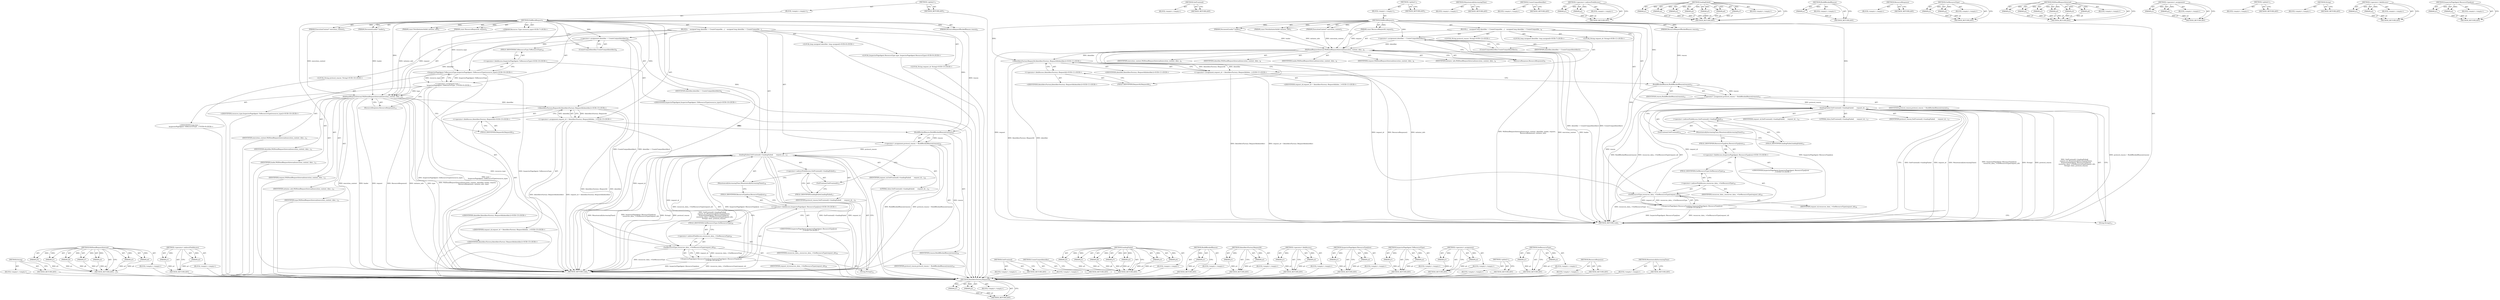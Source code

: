 digraph "MonotonicallyIncreasingTime" {
vulnerable_108 [label=<(METHOD,IdentifiersFactory.RequestId)>];
vulnerable_109 [label=<(PARAM,p1)>];
vulnerable_110 [label=<(PARAM,p2)>];
vulnerable_111 [label=<(BLOCK,&lt;empty&gt;,&lt;empty&gt;)>];
vulnerable_112 [label=<(METHOD_RETURN,ANY)>];
vulnerable_137 [label=<(METHOD,GetFrontend)>];
vulnerable_138 [label=<(BLOCK,&lt;empty&gt;,&lt;empty&gt;)>];
vulnerable_139 [label=<(METHOD_RETURN,ANY)>];
vulnerable_6 [label=<(METHOD,&lt;global&gt;)<SUB>1</SUB>>];
vulnerable_7 [label=<(BLOCK,&lt;empty&gt;,&lt;empty&gt;)<SUB>1</SUB>>];
vulnerable_8 [label=<(METHOD,DidBlockRequest)<SUB>1</SUB>>];
vulnerable_9 [label=<(PARAM,ExecutionContext* execution_context)<SUB>2</SUB>>];
vulnerable_10 [label=<(PARAM,const ResourceRequest&amp; request)<SUB>3</SUB>>];
vulnerable_11 [label=<(PARAM,DocumentLoader* loader)<SUB>4</SUB>>];
vulnerable_12 [label=<(PARAM,const FetchInitiatorInfo&amp; initiator_info)<SUB>5</SUB>>];
vulnerable_13 [label=<(PARAM,ResourceRequestBlockedReason reason)<SUB>6</SUB>>];
vulnerable_14 [label=<(BLOCK,{
   unsigned long identifier = CreateUniqueIde...,{
   unsigned long identifier = CreateUniqueIde...)<SUB>6</SUB>>];
vulnerable_15 [label="<(LOCAL,long unsigned identifier: long unsigned)<SUB>7</SUB>>"];
vulnerable_16 [label=<(&lt;operator&gt;.assignment,identifier = CreateUniqueIdentifier())<SUB>7</SUB>>];
vulnerable_17 [label=<(IDENTIFIER,identifier,identifier = CreateUniqueIdentifier())<SUB>7</SUB>>];
vulnerable_18 [label=<(CreateUniqueIdentifier,CreateUniqueIdentifier())<SUB>7</SUB>>];
vulnerable_19 [label=<(WillSendRequestInternal,WillSendRequestInternal(execution_context, iden...)<SUB>8</SUB>>];
vulnerable_20 [label=<(IDENTIFIER,execution_context,WillSendRequestInternal(execution_context, iden...)<SUB>8</SUB>>];
vulnerable_21 [label=<(IDENTIFIER,identifier,WillSendRequestInternal(execution_context, iden...)<SUB>8</SUB>>];
vulnerable_22 [label=<(IDENTIFIER,loader,WillSendRequestInternal(execution_context, iden...)<SUB>8</SUB>>];
vulnerable_23 [label=<(IDENTIFIER,request,WillSendRequestInternal(execution_context, iden...)<SUB>8</SUB>>];
vulnerable_24 [label=<(ResourceResponse,ResourceResponse())<SUB>9</SUB>>];
vulnerable_25 [label=<(IDENTIFIER,initiator_info,WillSendRequestInternal(execution_context, iden...)<SUB>9</SUB>>];
vulnerable_26 [label="<(LOCAL,String request_id: String)<SUB>11</SUB>>"];
vulnerable_27 [label="<(&lt;operator&gt;.assignment,request_id = IdentifiersFactory::RequestId(iden...)<SUB>11</SUB>>"];
vulnerable_28 [label="<(IDENTIFIER,request_id,request_id = IdentifiersFactory::RequestId(iden...)<SUB>11</SUB>>"];
vulnerable_29 [label="<(IdentifiersFactory.RequestId,IdentifiersFactory::RequestId(identifier))<SUB>11</SUB>>"];
vulnerable_30 [label="<(&lt;operator&gt;.fieldAccess,IdentifiersFactory::RequestId)<SUB>11</SUB>>"];
vulnerable_31 [label="<(IDENTIFIER,IdentifiersFactory,IdentifiersFactory::RequestId(identifier))<SUB>11</SUB>>"];
vulnerable_32 [label=<(FIELD_IDENTIFIER,RequestId,RequestId)<SUB>11</SUB>>];
vulnerable_33 [label="<(IDENTIFIER,identifier,IdentifiersFactory::RequestId(identifier))<SUB>11</SUB>>"];
vulnerable_34 [label="<(LOCAL,String protocol_reason: String)<SUB>12</SUB>>"];
vulnerable_35 [label=<(&lt;operator&gt;.assignment,protocol_reason = BuildBlockedReason(reason))<SUB>12</SUB>>];
vulnerable_36 [label=<(IDENTIFIER,protocol_reason,protocol_reason = BuildBlockedReason(reason))<SUB>12</SUB>>];
vulnerable_37 [label=<(BuildBlockedReason,BuildBlockedReason(reason))<SUB>12</SUB>>];
vulnerable_38 [label=<(IDENTIFIER,reason,BuildBlockedReason(reason))<SUB>12</SUB>>];
vulnerable_39 [label=<(loadingFailed,GetFrontend()-&gt;loadingFailed(
      request_id,...)<SUB>13</SUB>>];
vulnerable_40 [label=<(&lt;operator&gt;.indirectFieldAccess,GetFrontend()-&gt;loadingFailed)<SUB>13</SUB>>];
vulnerable_41 [label=<(GetFrontend,GetFrontend())<SUB>13</SUB>>];
vulnerable_42 [label=<(FIELD_IDENTIFIER,loadingFailed,loadingFailed)<SUB>13</SUB>>];
vulnerable_43 [label=<(IDENTIFIER,request_id,GetFrontend()-&gt;loadingFailed(
      request_id,...)<SUB>14</SUB>>];
vulnerable_44 [label=<(MonotonicallyIncreasingTime,MonotonicallyIncreasingTime())<SUB>14</SUB>>];
vulnerable_45 [label="<(InspectorPageAgent.ResourceTypeJson,InspectorPageAgent::ResourceTypeJson(
         ...)<SUB>15</SUB>>"];
vulnerable_46 [label="<(&lt;operator&gt;.fieldAccess,InspectorPageAgent::ResourceTypeJson)<SUB>15</SUB>>"];
vulnerable_47 [label="<(IDENTIFIER,InspectorPageAgent,InspectorPageAgent::ResourceTypeJson(
         ...)<SUB>15</SUB>>"];
vulnerable_48 [label=<(FIELD_IDENTIFIER,ResourceTypeJson,ResourceTypeJson)<SUB>15</SUB>>];
vulnerable_49 [label=<(GetResourceType,resources_data_-&gt;GetResourceType(request_id))<SUB>16</SUB>>];
vulnerable_50 [label=<(&lt;operator&gt;.indirectFieldAccess,resources_data_-&gt;GetResourceType)<SUB>16</SUB>>];
vulnerable_51 [label=<(IDENTIFIER,resources_data_,resources_data_-&gt;GetResourceType(request_id))<SUB>16</SUB>>];
vulnerable_52 [label=<(FIELD_IDENTIFIER,GetResourceType,GetResourceType)<SUB>16</SUB>>];
vulnerable_53 [label=<(IDENTIFIER,request_id,resources_data_-&gt;GetResourceType(request_id))<SUB>16</SUB>>];
vulnerable_54 [label=<(String,String())<SUB>17</SUB>>];
vulnerable_55 [label=<(LITERAL,false,GetFrontend()-&gt;loadingFailed(
      request_id,...)<SUB>17</SUB>>];
vulnerable_56 [label=<(IDENTIFIER,protocol_reason,GetFrontend()-&gt;loadingFailed(
      request_id,...)<SUB>17</SUB>>];
vulnerable_57 [label=<(METHOD_RETURN,void)<SUB>1</SUB>>];
vulnerable_59 [label=<(METHOD_RETURN,ANY)<SUB>1</SUB>>];
vulnerable_140 [label=<(METHOD,MonotonicallyIncreasingTime)>];
vulnerable_141 [label=<(BLOCK,&lt;empty&gt;,&lt;empty&gt;)>];
vulnerable_142 [label=<(METHOD_RETURN,ANY)>];
vulnerable_93 [label=<(METHOD,CreateUniqueIdentifier)>];
vulnerable_94 [label=<(BLOCK,&lt;empty&gt;,&lt;empty&gt;)>];
vulnerable_95 [label=<(METHOD_RETURN,ANY)>];
vulnerable_132 [label=<(METHOD,&lt;operator&gt;.indirectFieldAccess)>];
vulnerable_133 [label=<(PARAM,p1)>];
vulnerable_134 [label=<(PARAM,p2)>];
vulnerable_135 [label=<(BLOCK,&lt;empty&gt;,&lt;empty&gt;)>];
vulnerable_136 [label=<(METHOD_RETURN,ANY)>];
vulnerable_122 [label=<(METHOD,loadingFailed)>];
vulnerable_123 [label=<(PARAM,p1)>];
vulnerable_124 [label=<(PARAM,p2)>];
vulnerable_125 [label=<(PARAM,p3)>];
vulnerable_126 [label=<(PARAM,p4)>];
vulnerable_127 [label=<(PARAM,p5)>];
vulnerable_128 [label=<(PARAM,p6)>];
vulnerable_129 [label=<(PARAM,p7)>];
vulnerable_130 [label=<(BLOCK,&lt;empty&gt;,&lt;empty&gt;)>];
vulnerable_131 [label=<(METHOD_RETURN,ANY)>];
vulnerable_118 [label=<(METHOD,BuildBlockedReason)>];
vulnerable_119 [label=<(PARAM,p1)>];
vulnerable_120 [label=<(BLOCK,&lt;empty&gt;,&lt;empty&gt;)>];
vulnerable_121 [label=<(METHOD_RETURN,ANY)>];
vulnerable_105 [label=<(METHOD,ResourceResponse)>];
vulnerable_106 [label=<(BLOCK,&lt;empty&gt;,&lt;empty&gt;)>];
vulnerable_107 [label=<(METHOD_RETURN,ANY)>];
vulnerable_148 [label=<(METHOD,GetResourceType)>];
vulnerable_149 [label=<(PARAM,p1)>];
vulnerable_150 [label=<(PARAM,p2)>];
vulnerable_151 [label=<(BLOCK,&lt;empty&gt;,&lt;empty&gt;)>];
vulnerable_152 [label=<(METHOD_RETURN,ANY)>];
vulnerable_96 [label=<(METHOD,WillSendRequestInternal)>];
vulnerable_97 [label=<(PARAM,p1)>];
vulnerable_98 [label=<(PARAM,p2)>];
vulnerable_99 [label=<(PARAM,p3)>];
vulnerable_100 [label=<(PARAM,p4)>];
vulnerable_101 [label=<(PARAM,p5)>];
vulnerable_102 [label=<(PARAM,p6)>];
vulnerable_103 [label=<(BLOCK,&lt;empty&gt;,&lt;empty&gt;)>];
vulnerable_104 [label=<(METHOD_RETURN,ANY)>];
vulnerable_88 [label=<(METHOD,&lt;operator&gt;.assignment)>];
vulnerable_89 [label=<(PARAM,p1)>];
vulnerable_90 [label=<(PARAM,p2)>];
vulnerable_91 [label=<(BLOCK,&lt;empty&gt;,&lt;empty&gt;)>];
vulnerable_92 [label=<(METHOD_RETURN,ANY)>];
vulnerable_82 [label=<(METHOD,&lt;global&gt;)<SUB>1</SUB>>];
vulnerable_83 [label=<(BLOCK,&lt;empty&gt;,&lt;empty&gt;)>];
vulnerable_84 [label=<(METHOD_RETURN,ANY)>];
vulnerable_153 [label=<(METHOD,String)>];
vulnerable_154 [label=<(BLOCK,&lt;empty&gt;,&lt;empty&gt;)>];
vulnerable_155 [label=<(METHOD_RETURN,ANY)>];
vulnerable_113 [label=<(METHOD,&lt;operator&gt;.fieldAccess)>];
vulnerable_114 [label=<(PARAM,p1)>];
vulnerable_115 [label=<(PARAM,p2)>];
vulnerable_116 [label=<(BLOCK,&lt;empty&gt;,&lt;empty&gt;)>];
vulnerable_117 [label=<(METHOD_RETURN,ANY)>];
vulnerable_143 [label=<(METHOD,InspectorPageAgent.ResourceTypeJson)>];
vulnerable_144 [label=<(PARAM,p1)>];
vulnerable_145 [label=<(PARAM,p2)>];
vulnerable_146 [label=<(BLOCK,&lt;empty&gt;,&lt;empty&gt;)>];
vulnerable_147 [label=<(METHOD_RETURN,ANY)>];
fixed_173 [label=<(METHOD,String)>];
fixed_174 [label=<(BLOCK,&lt;empty&gt;,&lt;empty&gt;)>];
fixed_175 [label=<(METHOD_RETURN,ANY)>];
fixed_120 [label=<(METHOD,WillSendRequestInternal)>];
fixed_121 [label=<(PARAM,p1)>];
fixed_122 [label=<(PARAM,p2)>];
fixed_123 [label=<(PARAM,p3)>];
fixed_124 [label=<(PARAM,p4)>];
fixed_125 [label=<(PARAM,p5)>];
fixed_126 [label=<(PARAM,p6)>];
fixed_127 [label=<(PARAM,p7)>];
fixed_128 [label=<(BLOCK,&lt;empty&gt;,&lt;empty&gt;)>];
fixed_129 [label=<(METHOD_RETURN,ANY)>];
fixed_152 [label=<(METHOD,&lt;operator&gt;.indirectFieldAccess)>];
fixed_153 [label=<(PARAM,p1)>];
fixed_154 [label=<(PARAM,p2)>];
fixed_155 [label=<(BLOCK,&lt;empty&gt;,&lt;empty&gt;)>];
fixed_156 [label=<(METHOD_RETURN,ANY)>];
fixed_6 [label=<(METHOD,&lt;global&gt;)<SUB>1</SUB>>];
fixed_7 [label=<(BLOCK,&lt;empty&gt;,&lt;empty&gt;)<SUB>1</SUB>>];
fixed_8 [label=<(METHOD,DidBlockRequest)<SUB>1</SUB>>];
fixed_9 [label=<(PARAM,ExecutionContext* execution_context)<SUB>2</SUB>>];
fixed_10 [label=<(PARAM,const ResourceRequest&amp; request)<SUB>3</SUB>>];
fixed_11 [label=<(PARAM,DocumentLoader* loader)<SUB>4</SUB>>];
fixed_12 [label=<(PARAM,const FetchInitiatorInfo&amp; initiator_info)<SUB>5</SUB>>];
fixed_13 [label=<(PARAM,ResourceRequestBlockedReason reason)<SUB>6</SUB>>];
fixed_14 [label="<(PARAM,Resource::Type resource_type)<SUB>7</SUB>>"];
fixed_15 [label=<(BLOCK,{
   unsigned long identifier = CreateUniqueIde...,{
   unsigned long identifier = CreateUniqueIde...)<SUB>7</SUB>>];
fixed_16 [label="<(LOCAL,long unsigned identifier: long unsigned)<SUB>8</SUB>>"];
fixed_17 [label=<(&lt;operator&gt;.assignment,identifier = CreateUniqueIdentifier())<SUB>8</SUB>>];
fixed_18 [label=<(IDENTIFIER,identifier,identifier = CreateUniqueIdentifier())<SUB>8</SUB>>];
fixed_19 [label=<(CreateUniqueIdentifier,CreateUniqueIdentifier())<SUB>8</SUB>>];
fixed_20 [label="<(LOCAL,InspectorPageAgent.ResourceType type: InspectorPageAgent.ResourceType)<SUB>9</SUB>>"];
fixed_21 [label="<(&lt;operator&gt;.assignment,type =
      InspectorPageAgent::ToResourceType...)<SUB>9</SUB>>"];
fixed_22 [label="<(IDENTIFIER,type,type =
      InspectorPageAgent::ToResourceType...)<SUB>9</SUB>>"];
fixed_23 [label="<(InspectorPageAgent.ToResourceType,InspectorPageAgent::ToResourceType(resource_type))<SUB>10</SUB>>"];
fixed_24 [label="<(&lt;operator&gt;.fieldAccess,InspectorPageAgent::ToResourceType)<SUB>10</SUB>>"];
fixed_25 [label="<(IDENTIFIER,InspectorPageAgent,InspectorPageAgent::ToResourceType(resource_type))<SUB>10</SUB>>"];
fixed_26 [label=<(FIELD_IDENTIFIER,ToResourceType,ToResourceType)<SUB>10</SUB>>];
fixed_27 [label="<(IDENTIFIER,resource_type,InspectorPageAgent::ToResourceType(resource_type))<SUB>10</SUB>>"];
fixed_28 [label=<(WillSendRequestInternal,WillSendRequestInternal(execution_context, iden...)<SUB>12</SUB>>];
fixed_29 [label=<(IDENTIFIER,execution_context,WillSendRequestInternal(execution_context, iden...)<SUB>12</SUB>>];
fixed_30 [label=<(IDENTIFIER,identifier,WillSendRequestInternal(execution_context, iden...)<SUB>12</SUB>>];
fixed_31 [label=<(IDENTIFIER,loader,WillSendRequestInternal(execution_context, iden...)<SUB>12</SUB>>];
fixed_32 [label=<(IDENTIFIER,request,WillSendRequestInternal(execution_context, iden...)<SUB>12</SUB>>];
fixed_33 [label=<(ResourceResponse,ResourceResponse())<SUB>13</SUB>>];
fixed_34 [label=<(IDENTIFIER,initiator_info,WillSendRequestInternal(execution_context, iden...)<SUB>13</SUB>>];
fixed_35 [label=<(IDENTIFIER,type,WillSendRequestInternal(execution_context, iden...)<SUB>13</SUB>>];
fixed_36 [label="<(LOCAL,String request_id: String)<SUB>15</SUB>>"];
fixed_37 [label="<(&lt;operator&gt;.assignment,request_id = IdentifiersFactory::RequestId(iden...)<SUB>15</SUB>>"];
fixed_38 [label="<(IDENTIFIER,request_id,request_id = IdentifiersFactory::RequestId(iden...)<SUB>15</SUB>>"];
fixed_39 [label="<(IdentifiersFactory.RequestId,IdentifiersFactory::RequestId(identifier))<SUB>15</SUB>>"];
fixed_40 [label="<(&lt;operator&gt;.fieldAccess,IdentifiersFactory::RequestId)<SUB>15</SUB>>"];
fixed_41 [label="<(IDENTIFIER,IdentifiersFactory,IdentifiersFactory::RequestId(identifier))<SUB>15</SUB>>"];
fixed_42 [label=<(FIELD_IDENTIFIER,RequestId,RequestId)<SUB>15</SUB>>];
fixed_43 [label="<(IDENTIFIER,identifier,IdentifiersFactory::RequestId(identifier))<SUB>15</SUB>>"];
fixed_44 [label="<(LOCAL,String protocol_reason: String)<SUB>16</SUB>>"];
fixed_45 [label=<(&lt;operator&gt;.assignment,protocol_reason = BuildBlockedReason(reason))<SUB>16</SUB>>];
fixed_46 [label=<(IDENTIFIER,protocol_reason,protocol_reason = BuildBlockedReason(reason))<SUB>16</SUB>>];
fixed_47 [label=<(BuildBlockedReason,BuildBlockedReason(reason))<SUB>16</SUB>>];
fixed_48 [label=<(IDENTIFIER,reason,BuildBlockedReason(reason))<SUB>16</SUB>>];
fixed_49 [label=<(loadingFailed,GetFrontend()-&gt;loadingFailed(
      request_id,...)<SUB>17</SUB>>];
fixed_50 [label=<(&lt;operator&gt;.indirectFieldAccess,GetFrontend()-&gt;loadingFailed)<SUB>17</SUB>>];
fixed_51 [label=<(GetFrontend,GetFrontend())<SUB>17</SUB>>];
fixed_52 [label=<(FIELD_IDENTIFIER,loadingFailed,loadingFailed)<SUB>17</SUB>>];
fixed_53 [label=<(IDENTIFIER,request_id,GetFrontend()-&gt;loadingFailed(
      request_id,...)<SUB>18</SUB>>];
fixed_54 [label=<(MonotonicallyIncreasingTime,MonotonicallyIncreasingTime())<SUB>18</SUB>>];
fixed_55 [label="<(InspectorPageAgent.ResourceTypeJson,InspectorPageAgent::ResourceTypeJson(
         ...)<SUB>19</SUB>>"];
fixed_56 [label="<(&lt;operator&gt;.fieldAccess,InspectorPageAgent::ResourceTypeJson)<SUB>19</SUB>>"];
fixed_57 [label="<(IDENTIFIER,InspectorPageAgent,InspectorPageAgent::ResourceTypeJson(
         ...)<SUB>19</SUB>>"];
fixed_58 [label=<(FIELD_IDENTIFIER,ResourceTypeJson,ResourceTypeJson)<SUB>19</SUB>>];
fixed_59 [label=<(GetResourceType,resources_data_-&gt;GetResourceType(request_id))<SUB>20</SUB>>];
fixed_60 [label=<(&lt;operator&gt;.indirectFieldAccess,resources_data_-&gt;GetResourceType)<SUB>20</SUB>>];
fixed_61 [label=<(IDENTIFIER,resources_data_,resources_data_-&gt;GetResourceType(request_id))<SUB>20</SUB>>];
fixed_62 [label=<(FIELD_IDENTIFIER,GetResourceType,GetResourceType)<SUB>20</SUB>>];
fixed_63 [label=<(IDENTIFIER,request_id,resources_data_-&gt;GetResourceType(request_id))<SUB>20</SUB>>];
fixed_64 [label=<(String,String())<SUB>21</SUB>>];
fixed_65 [label=<(LITERAL,false,GetFrontend()-&gt;loadingFailed(
      request_id,...)<SUB>21</SUB>>];
fixed_66 [label=<(IDENTIFIER,protocol_reason,GetFrontend()-&gt;loadingFailed(
      request_id,...)<SUB>21</SUB>>];
fixed_67 [label=<(METHOD_RETURN,void)<SUB>1</SUB>>];
fixed_69 [label=<(METHOD_RETURN,ANY)<SUB>1</SUB>>];
fixed_157 [label=<(METHOD,GetFrontend)>];
fixed_158 [label=<(BLOCK,&lt;empty&gt;,&lt;empty&gt;)>];
fixed_159 [label=<(METHOD_RETURN,ANY)>];
fixed_107 [label=<(METHOD,CreateUniqueIdentifier)>];
fixed_108 [label=<(BLOCK,&lt;empty&gt;,&lt;empty&gt;)>];
fixed_109 [label=<(METHOD_RETURN,ANY)>];
fixed_142 [label=<(METHOD,loadingFailed)>];
fixed_143 [label=<(PARAM,p1)>];
fixed_144 [label=<(PARAM,p2)>];
fixed_145 [label=<(PARAM,p3)>];
fixed_146 [label=<(PARAM,p4)>];
fixed_147 [label=<(PARAM,p5)>];
fixed_148 [label=<(PARAM,p6)>];
fixed_149 [label=<(PARAM,p7)>];
fixed_150 [label=<(BLOCK,&lt;empty&gt;,&lt;empty&gt;)>];
fixed_151 [label=<(METHOD_RETURN,ANY)>];
fixed_138 [label=<(METHOD,BuildBlockedReason)>];
fixed_139 [label=<(PARAM,p1)>];
fixed_140 [label=<(BLOCK,&lt;empty&gt;,&lt;empty&gt;)>];
fixed_141 [label=<(METHOD_RETURN,ANY)>];
fixed_133 [label=<(METHOD,IdentifiersFactory.RequestId)>];
fixed_134 [label=<(PARAM,p1)>];
fixed_135 [label=<(PARAM,p2)>];
fixed_136 [label=<(BLOCK,&lt;empty&gt;,&lt;empty&gt;)>];
fixed_137 [label=<(METHOD_RETURN,ANY)>];
fixed_115 [label=<(METHOD,&lt;operator&gt;.fieldAccess)>];
fixed_116 [label=<(PARAM,p1)>];
fixed_117 [label=<(PARAM,p2)>];
fixed_118 [label=<(BLOCK,&lt;empty&gt;,&lt;empty&gt;)>];
fixed_119 [label=<(METHOD_RETURN,ANY)>];
fixed_163 [label=<(METHOD,InspectorPageAgent.ResourceTypeJson)>];
fixed_164 [label=<(PARAM,p1)>];
fixed_165 [label=<(PARAM,p2)>];
fixed_166 [label=<(BLOCK,&lt;empty&gt;,&lt;empty&gt;)>];
fixed_167 [label=<(METHOD_RETURN,ANY)>];
fixed_110 [label=<(METHOD,InspectorPageAgent.ToResourceType)>];
fixed_111 [label=<(PARAM,p1)>];
fixed_112 [label=<(PARAM,p2)>];
fixed_113 [label=<(BLOCK,&lt;empty&gt;,&lt;empty&gt;)>];
fixed_114 [label=<(METHOD_RETURN,ANY)>];
fixed_102 [label=<(METHOD,&lt;operator&gt;.assignment)>];
fixed_103 [label=<(PARAM,p1)>];
fixed_104 [label=<(PARAM,p2)>];
fixed_105 [label=<(BLOCK,&lt;empty&gt;,&lt;empty&gt;)>];
fixed_106 [label=<(METHOD_RETURN,ANY)>];
fixed_96 [label=<(METHOD,&lt;global&gt;)<SUB>1</SUB>>];
fixed_97 [label=<(BLOCK,&lt;empty&gt;,&lt;empty&gt;)>];
fixed_98 [label=<(METHOD_RETURN,ANY)>];
fixed_168 [label=<(METHOD,GetResourceType)>];
fixed_169 [label=<(PARAM,p1)>];
fixed_170 [label=<(PARAM,p2)>];
fixed_171 [label=<(BLOCK,&lt;empty&gt;,&lt;empty&gt;)>];
fixed_172 [label=<(METHOD_RETURN,ANY)>];
fixed_130 [label=<(METHOD,ResourceResponse)>];
fixed_131 [label=<(BLOCK,&lt;empty&gt;,&lt;empty&gt;)>];
fixed_132 [label=<(METHOD_RETURN,ANY)>];
fixed_160 [label=<(METHOD,MonotonicallyIncreasingTime)>];
fixed_161 [label=<(BLOCK,&lt;empty&gt;,&lt;empty&gt;)>];
fixed_162 [label=<(METHOD_RETURN,ANY)>];
vulnerable_108 -> vulnerable_109  [key=0, label="AST: "];
vulnerable_108 -> vulnerable_109  [key=1, label="DDG: "];
vulnerable_108 -> vulnerable_111  [key=0, label="AST: "];
vulnerable_108 -> vulnerable_110  [key=0, label="AST: "];
vulnerable_108 -> vulnerable_110  [key=1, label="DDG: "];
vulnerable_108 -> vulnerable_112  [key=0, label="AST: "];
vulnerable_108 -> vulnerable_112  [key=1, label="CFG: "];
vulnerable_109 -> vulnerable_112  [key=0, label="DDG: p1"];
vulnerable_110 -> vulnerable_112  [key=0, label="DDG: p2"];
vulnerable_137 -> vulnerable_138  [key=0, label="AST: "];
vulnerable_137 -> vulnerable_139  [key=0, label="AST: "];
vulnerable_137 -> vulnerable_139  [key=1, label="CFG: "];
vulnerable_6 -> vulnerable_7  [key=0, label="AST: "];
vulnerable_6 -> vulnerable_59  [key=0, label="AST: "];
vulnerable_6 -> vulnerable_59  [key=1, label="CFG: "];
vulnerable_7 -> vulnerable_8  [key=0, label="AST: "];
vulnerable_8 -> vulnerable_9  [key=0, label="AST: "];
vulnerable_8 -> vulnerable_9  [key=1, label="DDG: "];
vulnerable_8 -> vulnerable_10  [key=0, label="AST: "];
vulnerable_8 -> vulnerable_10  [key=1, label="DDG: "];
vulnerable_8 -> vulnerable_11  [key=0, label="AST: "];
vulnerable_8 -> vulnerable_11  [key=1, label="DDG: "];
vulnerable_8 -> vulnerable_12  [key=0, label="AST: "];
vulnerable_8 -> vulnerable_12  [key=1, label="DDG: "];
vulnerable_8 -> vulnerable_13  [key=0, label="AST: "];
vulnerable_8 -> vulnerable_13  [key=1, label="DDG: "];
vulnerable_8 -> vulnerable_14  [key=0, label="AST: "];
vulnerable_8 -> vulnerable_57  [key=0, label="AST: "];
vulnerable_8 -> vulnerable_18  [key=0, label="CFG: "];
vulnerable_8 -> vulnerable_16  [key=0, label="DDG: "];
vulnerable_8 -> vulnerable_19  [key=0, label="DDG: "];
vulnerable_8 -> vulnerable_39  [key=0, label="DDG: "];
vulnerable_8 -> vulnerable_29  [key=0, label="DDG: "];
vulnerable_8 -> vulnerable_37  [key=0, label="DDG: "];
vulnerable_8 -> vulnerable_49  [key=0, label="DDG: "];
vulnerable_9 -> vulnerable_19  [key=0, label="DDG: execution_context"];
vulnerable_10 -> vulnerable_19  [key=0, label="DDG: request"];
vulnerable_11 -> vulnerable_19  [key=0, label="DDG: loader"];
vulnerable_12 -> vulnerable_19  [key=0, label="DDG: initiator_info"];
vulnerable_13 -> vulnerable_37  [key=0, label="DDG: reason"];
vulnerable_14 -> vulnerable_15  [key=0, label="AST: "];
vulnerable_14 -> vulnerable_16  [key=0, label="AST: "];
vulnerable_14 -> vulnerable_19  [key=0, label="AST: "];
vulnerable_14 -> vulnerable_26  [key=0, label="AST: "];
vulnerable_14 -> vulnerable_27  [key=0, label="AST: "];
vulnerable_14 -> vulnerable_34  [key=0, label="AST: "];
vulnerable_14 -> vulnerable_35  [key=0, label="AST: "];
vulnerable_14 -> vulnerable_39  [key=0, label="AST: "];
vulnerable_16 -> vulnerable_17  [key=0, label="AST: "];
vulnerable_16 -> vulnerable_18  [key=0, label="AST: "];
vulnerable_16 -> vulnerable_24  [key=0, label="CFG: "];
vulnerable_16 -> vulnerable_57  [key=0, label="DDG: CreateUniqueIdentifier()"];
vulnerable_16 -> vulnerable_57  [key=1, label="DDG: identifier = CreateUniqueIdentifier()"];
vulnerable_16 -> vulnerable_19  [key=0, label="DDG: identifier"];
vulnerable_18 -> vulnerable_16  [key=0, label="CFG: "];
vulnerable_19 -> vulnerable_20  [key=0, label="AST: "];
vulnerable_19 -> vulnerable_21  [key=0, label="AST: "];
vulnerable_19 -> vulnerable_22  [key=0, label="AST: "];
vulnerable_19 -> vulnerable_23  [key=0, label="AST: "];
vulnerable_19 -> vulnerable_24  [key=0, label="AST: "];
vulnerable_19 -> vulnerable_25  [key=0, label="AST: "];
vulnerable_19 -> vulnerable_32  [key=0, label="CFG: "];
vulnerable_19 -> vulnerable_57  [key=0, label="DDG: execution_context"];
vulnerable_19 -> vulnerable_57  [key=1, label="DDG: loader"];
vulnerable_19 -> vulnerable_57  [key=2, label="DDG: request"];
vulnerable_19 -> vulnerable_57  [key=3, label="DDG: ResourceResponse()"];
vulnerable_19 -> vulnerable_57  [key=4, label="DDG: initiator_info"];
vulnerable_19 -> vulnerable_57  [key=5, label="DDG: WillSendRequestInternal(execution_context, identifier, loader, request,
                          ResourceResponse(), initiator_info)"];
vulnerable_19 -> vulnerable_29  [key=0, label="DDG: identifier"];
vulnerable_24 -> vulnerable_19  [key=0, label="CFG: "];
vulnerable_27 -> vulnerable_28  [key=0, label="AST: "];
vulnerable_27 -> vulnerable_29  [key=0, label="AST: "];
vulnerable_27 -> vulnerable_37  [key=0, label="CFG: "];
vulnerable_27 -> vulnerable_57  [key=0, label="DDG: IdentifiersFactory::RequestId(identifier)"];
vulnerable_27 -> vulnerable_57  [key=1, label="DDG: request_id = IdentifiersFactory::RequestId(identifier)"];
vulnerable_27 -> vulnerable_49  [key=0, label="DDG: request_id"];
vulnerable_29 -> vulnerable_30  [key=0, label="AST: "];
vulnerable_29 -> vulnerable_33  [key=0, label="AST: "];
vulnerable_29 -> vulnerable_27  [key=0, label="CFG: "];
vulnerable_29 -> vulnerable_27  [key=1, label="DDG: IdentifiersFactory::RequestId"];
vulnerable_29 -> vulnerable_27  [key=2, label="DDG: identifier"];
vulnerable_29 -> vulnerable_57  [key=0, label="DDG: IdentifiersFactory::RequestId"];
vulnerable_29 -> vulnerable_57  [key=1, label="DDG: identifier"];
vulnerable_30 -> vulnerable_31  [key=0, label="AST: "];
vulnerable_30 -> vulnerable_32  [key=0, label="AST: "];
vulnerable_30 -> vulnerable_29  [key=0, label="CFG: "];
vulnerable_32 -> vulnerable_30  [key=0, label="CFG: "];
vulnerable_35 -> vulnerable_36  [key=0, label="AST: "];
vulnerable_35 -> vulnerable_37  [key=0, label="AST: "];
vulnerable_35 -> vulnerable_41  [key=0, label="CFG: "];
vulnerable_35 -> vulnerable_57  [key=0, label="DDG: BuildBlockedReason(reason)"];
vulnerable_35 -> vulnerable_57  [key=1, label="DDG: protocol_reason = BuildBlockedReason(reason)"];
vulnerable_35 -> vulnerable_39  [key=0, label="DDG: protocol_reason"];
vulnerable_37 -> vulnerable_38  [key=0, label="AST: "];
vulnerable_37 -> vulnerable_35  [key=0, label="CFG: "];
vulnerable_37 -> vulnerable_35  [key=1, label="DDG: reason"];
vulnerable_37 -> vulnerable_57  [key=0, label="DDG: reason"];
vulnerable_39 -> vulnerable_40  [key=0, label="AST: "];
vulnerable_39 -> vulnerable_43  [key=0, label="AST: "];
vulnerable_39 -> vulnerable_44  [key=0, label="AST: "];
vulnerable_39 -> vulnerable_45  [key=0, label="AST: "];
vulnerable_39 -> vulnerable_54  [key=0, label="AST: "];
vulnerable_39 -> vulnerable_55  [key=0, label="AST: "];
vulnerable_39 -> vulnerable_56  [key=0, label="AST: "];
vulnerable_39 -> vulnerable_57  [key=0, label="CFG: "];
vulnerable_39 -> vulnerable_57  [key=1, label="DDG: GetFrontend()-&gt;loadingFailed"];
vulnerable_39 -> vulnerable_57  [key=2, label="DDG: request_id"];
vulnerable_39 -> vulnerable_57  [key=3, label="DDG: MonotonicallyIncreasingTime()"];
vulnerable_39 -> vulnerable_57  [key=4, label="DDG: InspectorPageAgent::ResourceTypeJson(
          resources_data_-&gt;GetResourceType(request_id))"];
vulnerable_39 -> vulnerable_57  [key=5, label="DDG: String()"];
vulnerable_39 -> vulnerable_57  [key=6, label="DDG: protocol_reason"];
vulnerable_39 -> vulnerable_57  [key=7, label="DDG: GetFrontend()-&gt;loadingFailed(
      request_id, MonotonicallyIncreasingTime(),
      InspectorPageAgent::ResourceTypeJson(
          resources_data_-&gt;GetResourceType(request_id)),
      String(), false, protocol_reason)"];
vulnerable_40 -> vulnerable_41  [key=0, label="AST: "];
vulnerable_40 -> vulnerable_42  [key=0, label="AST: "];
vulnerable_40 -> vulnerable_44  [key=0, label="CFG: "];
vulnerable_41 -> vulnerable_42  [key=0, label="CFG: "];
vulnerable_42 -> vulnerable_40  [key=0, label="CFG: "];
vulnerable_44 -> vulnerable_48  [key=0, label="CFG: "];
vulnerable_45 -> vulnerable_46  [key=0, label="AST: "];
vulnerable_45 -> vulnerable_49  [key=0, label="AST: "];
vulnerable_45 -> vulnerable_54  [key=0, label="CFG: "];
vulnerable_45 -> vulnerable_57  [key=0, label="DDG: InspectorPageAgent::ResourceTypeJson"];
vulnerable_45 -> vulnerable_57  [key=1, label="DDG: resources_data_-&gt;GetResourceType(request_id)"];
vulnerable_45 -> vulnerable_39  [key=0, label="DDG: InspectorPageAgent::ResourceTypeJson"];
vulnerable_45 -> vulnerable_39  [key=1, label="DDG: resources_data_-&gt;GetResourceType(request_id)"];
vulnerable_46 -> vulnerable_47  [key=0, label="AST: "];
vulnerable_46 -> vulnerable_48  [key=0, label="AST: "];
vulnerable_46 -> vulnerable_52  [key=0, label="CFG: "];
vulnerable_48 -> vulnerable_46  [key=0, label="CFG: "];
vulnerable_49 -> vulnerable_50  [key=0, label="AST: "];
vulnerable_49 -> vulnerable_53  [key=0, label="AST: "];
vulnerable_49 -> vulnerable_45  [key=0, label="CFG: "];
vulnerable_49 -> vulnerable_45  [key=1, label="DDG: resources_data_-&gt;GetResourceType"];
vulnerable_49 -> vulnerable_45  [key=2, label="DDG: request_id"];
vulnerable_49 -> vulnerable_57  [key=0, label="DDG: resources_data_-&gt;GetResourceType"];
vulnerable_49 -> vulnerable_39  [key=0, label="DDG: request_id"];
vulnerable_50 -> vulnerable_51  [key=0, label="AST: "];
vulnerable_50 -> vulnerable_52  [key=0, label="AST: "];
vulnerable_50 -> vulnerable_49  [key=0, label="CFG: "];
vulnerable_52 -> vulnerable_50  [key=0, label="CFG: "];
vulnerable_54 -> vulnerable_39  [key=0, label="CFG: "];
vulnerable_140 -> vulnerable_141  [key=0, label="AST: "];
vulnerable_140 -> vulnerable_142  [key=0, label="AST: "];
vulnerable_140 -> vulnerable_142  [key=1, label="CFG: "];
vulnerable_93 -> vulnerable_94  [key=0, label="AST: "];
vulnerable_93 -> vulnerable_95  [key=0, label="AST: "];
vulnerable_93 -> vulnerable_95  [key=1, label="CFG: "];
vulnerable_132 -> vulnerable_133  [key=0, label="AST: "];
vulnerable_132 -> vulnerable_133  [key=1, label="DDG: "];
vulnerable_132 -> vulnerable_135  [key=0, label="AST: "];
vulnerable_132 -> vulnerable_134  [key=0, label="AST: "];
vulnerable_132 -> vulnerable_134  [key=1, label="DDG: "];
vulnerable_132 -> vulnerable_136  [key=0, label="AST: "];
vulnerable_132 -> vulnerable_136  [key=1, label="CFG: "];
vulnerable_133 -> vulnerable_136  [key=0, label="DDG: p1"];
vulnerable_134 -> vulnerable_136  [key=0, label="DDG: p2"];
vulnerable_122 -> vulnerable_123  [key=0, label="AST: "];
vulnerable_122 -> vulnerable_123  [key=1, label="DDG: "];
vulnerable_122 -> vulnerable_130  [key=0, label="AST: "];
vulnerable_122 -> vulnerable_124  [key=0, label="AST: "];
vulnerable_122 -> vulnerable_124  [key=1, label="DDG: "];
vulnerable_122 -> vulnerable_131  [key=0, label="AST: "];
vulnerable_122 -> vulnerable_131  [key=1, label="CFG: "];
vulnerable_122 -> vulnerable_125  [key=0, label="AST: "];
vulnerable_122 -> vulnerable_125  [key=1, label="DDG: "];
vulnerable_122 -> vulnerable_126  [key=0, label="AST: "];
vulnerable_122 -> vulnerable_126  [key=1, label="DDG: "];
vulnerable_122 -> vulnerable_127  [key=0, label="AST: "];
vulnerable_122 -> vulnerable_127  [key=1, label="DDG: "];
vulnerable_122 -> vulnerable_128  [key=0, label="AST: "];
vulnerable_122 -> vulnerable_128  [key=1, label="DDG: "];
vulnerable_122 -> vulnerable_129  [key=0, label="AST: "];
vulnerable_122 -> vulnerable_129  [key=1, label="DDG: "];
vulnerable_123 -> vulnerable_131  [key=0, label="DDG: p1"];
vulnerable_124 -> vulnerable_131  [key=0, label="DDG: p2"];
vulnerable_125 -> vulnerable_131  [key=0, label="DDG: p3"];
vulnerable_126 -> vulnerable_131  [key=0, label="DDG: p4"];
vulnerable_127 -> vulnerable_131  [key=0, label="DDG: p5"];
vulnerable_128 -> vulnerable_131  [key=0, label="DDG: p6"];
vulnerable_129 -> vulnerable_131  [key=0, label="DDG: p7"];
vulnerable_118 -> vulnerable_119  [key=0, label="AST: "];
vulnerable_118 -> vulnerable_119  [key=1, label="DDG: "];
vulnerable_118 -> vulnerable_120  [key=0, label="AST: "];
vulnerable_118 -> vulnerable_121  [key=0, label="AST: "];
vulnerable_118 -> vulnerable_121  [key=1, label="CFG: "];
vulnerable_119 -> vulnerable_121  [key=0, label="DDG: p1"];
vulnerable_105 -> vulnerable_106  [key=0, label="AST: "];
vulnerable_105 -> vulnerable_107  [key=0, label="AST: "];
vulnerable_105 -> vulnerable_107  [key=1, label="CFG: "];
vulnerable_148 -> vulnerable_149  [key=0, label="AST: "];
vulnerable_148 -> vulnerable_149  [key=1, label="DDG: "];
vulnerable_148 -> vulnerable_151  [key=0, label="AST: "];
vulnerable_148 -> vulnerable_150  [key=0, label="AST: "];
vulnerable_148 -> vulnerable_150  [key=1, label="DDG: "];
vulnerable_148 -> vulnerable_152  [key=0, label="AST: "];
vulnerable_148 -> vulnerable_152  [key=1, label="CFG: "];
vulnerable_149 -> vulnerable_152  [key=0, label="DDG: p1"];
vulnerable_150 -> vulnerable_152  [key=0, label="DDG: p2"];
vulnerable_96 -> vulnerable_97  [key=0, label="AST: "];
vulnerable_96 -> vulnerable_97  [key=1, label="DDG: "];
vulnerable_96 -> vulnerable_103  [key=0, label="AST: "];
vulnerable_96 -> vulnerable_98  [key=0, label="AST: "];
vulnerable_96 -> vulnerable_98  [key=1, label="DDG: "];
vulnerable_96 -> vulnerable_104  [key=0, label="AST: "];
vulnerable_96 -> vulnerable_104  [key=1, label="CFG: "];
vulnerable_96 -> vulnerable_99  [key=0, label="AST: "];
vulnerable_96 -> vulnerable_99  [key=1, label="DDG: "];
vulnerable_96 -> vulnerable_100  [key=0, label="AST: "];
vulnerable_96 -> vulnerable_100  [key=1, label="DDG: "];
vulnerable_96 -> vulnerable_101  [key=0, label="AST: "];
vulnerable_96 -> vulnerable_101  [key=1, label="DDG: "];
vulnerable_96 -> vulnerable_102  [key=0, label="AST: "];
vulnerable_96 -> vulnerable_102  [key=1, label="DDG: "];
vulnerable_97 -> vulnerable_104  [key=0, label="DDG: p1"];
vulnerable_98 -> vulnerable_104  [key=0, label="DDG: p2"];
vulnerable_99 -> vulnerable_104  [key=0, label="DDG: p3"];
vulnerable_100 -> vulnerable_104  [key=0, label="DDG: p4"];
vulnerable_101 -> vulnerable_104  [key=0, label="DDG: p5"];
vulnerable_102 -> vulnerable_104  [key=0, label="DDG: p6"];
vulnerable_88 -> vulnerable_89  [key=0, label="AST: "];
vulnerable_88 -> vulnerable_89  [key=1, label="DDG: "];
vulnerable_88 -> vulnerable_91  [key=0, label="AST: "];
vulnerable_88 -> vulnerable_90  [key=0, label="AST: "];
vulnerable_88 -> vulnerable_90  [key=1, label="DDG: "];
vulnerable_88 -> vulnerable_92  [key=0, label="AST: "];
vulnerable_88 -> vulnerable_92  [key=1, label="CFG: "];
vulnerable_89 -> vulnerable_92  [key=0, label="DDG: p1"];
vulnerable_90 -> vulnerable_92  [key=0, label="DDG: p2"];
vulnerable_82 -> vulnerable_83  [key=0, label="AST: "];
vulnerable_82 -> vulnerable_84  [key=0, label="AST: "];
vulnerable_82 -> vulnerable_84  [key=1, label="CFG: "];
vulnerable_153 -> vulnerable_154  [key=0, label="AST: "];
vulnerable_153 -> vulnerable_155  [key=0, label="AST: "];
vulnerable_153 -> vulnerable_155  [key=1, label="CFG: "];
vulnerable_113 -> vulnerable_114  [key=0, label="AST: "];
vulnerable_113 -> vulnerable_114  [key=1, label="DDG: "];
vulnerable_113 -> vulnerable_116  [key=0, label="AST: "];
vulnerable_113 -> vulnerable_115  [key=0, label="AST: "];
vulnerable_113 -> vulnerable_115  [key=1, label="DDG: "];
vulnerable_113 -> vulnerable_117  [key=0, label="AST: "];
vulnerable_113 -> vulnerable_117  [key=1, label="CFG: "];
vulnerable_114 -> vulnerable_117  [key=0, label="DDG: p1"];
vulnerable_115 -> vulnerable_117  [key=0, label="DDG: p2"];
vulnerable_143 -> vulnerable_144  [key=0, label="AST: "];
vulnerable_143 -> vulnerable_144  [key=1, label="DDG: "];
vulnerable_143 -> vulnerable_146  [key=0, label="AST: "];
vulnerable_143 -> vulnerable_145  [key=0, label="AST: "];
vulnerable_143 -> vulnerable_145  [key=1, label="DDG: "];
vulnerable_143 -> vulnerable_147  [key=0, label="AST: "];
vulnerable_143 -> vulnerable_147  [key=1, label="CFG: "];
vulnerable_144 -> vulnerable_147  [key=0, label="DDG: p1"];
vulnerable_145 -> vulnerable_147  [key=0, label="DDG: p2"];
fixed_173 -> fixed_174  [key=0, label="AST: "];
fixed_173 -> fixed_175  [key=0, label="AST: "];
fixed_173 -> fixed_175  [key=1, label="CFG: "];
fixed_174 -> vulnerable_108  [key=0];
fixed_175 -> vulnerable_108  [key=0];
fixed_120 -> fixed_121  [key=0, label="AST: "];
fixed_120 -> fixed_121  [key=1, label="DDG: "];
fixed_120 -> fixed_128  [key=0, label="AST: "];
fixed_120 -> fixed_122  [key=0, label="AST: "];
fixed_120 -> fixed_122  [key=1, label="DDG: "];
fixed_120 -> fixed_129  [key=0, label="AST: "];
fixed_120 -> fixed_129  [key=1, label="CFG: "];
fixed_120 -> fixed_123  [key=0, label="AST: "];
fixed_120 -> fixed_123  [key=1, label="DDG: "];
fixed_120 -> fixed_124  [key=0, label="AST: "];
fixed_120 -> fixed_124  [key=1, label="DDG: "];
fixed_120 -> fixed_125  [key=0, label="AST: "];
fixed_120 -> fixed_125  [key=1, label="DDG: "];
fixed_120 -> fixed_126  [key=0, label="AST: "];
fixed_120 -> fixed_126  [key=1, label="DDG: "];
fixed_120 -> fixed_127  [key=0, label="AST: "];
fixed_120 -> fixed_127  [key=1, label="DDG: "];
fixed_121 -> fixed_129  [key=0, label="DDG: p1"];
fixed_122 -> fixed_129  [key=0, label="DDG: p2"];
fixed_123 -> fixed_129  [key=0, label="DDG: p3"];
fixed_124 -> fixed_129  [key=0, label="DDG: p4"];
fixed_125 -> fixed_129  [key=0, label="DDG: p5"];
fixed_126 -> fixed_129  [key=0, label="DDG: p6"];
fixed_127 -> fixed_129  [key=0, label="DDG: p7"];
fixed_128 -> vulnerable_108  [key=0];
fixed_129 -> vulnerable_108  [key=0];
fixed_152 -> fixed_153  [key=0, label="AST: "];
fixed_152 -> fixed_153  [key=1, label="DDG: "];
fixed_152 -> fixed_155  [key=0, label="AST: "];
fixed_152 -> fixed_154  [key=0, label="AST: "];
fixed_152 -> fixed_154  [key=1, label="DDG: "];
fixed_152 -> fixed_156  [key=0, label="AST: "];
fixed_152 -> fixed_156  [key=1, label="CFG: "];
fixed_153 -> fixed_156  [key=0, label="DDG: p1"];
fixed_154 -> fixed_156  [key=0, label="DDG: p2"];
fixed_155 -> vulnerable_108  [key=0];
fixed_156 -> vulnerable_108  [key=0];
fixed_6 -> fixed_7  [key=0, label="AST: "];
fixed_6 -> fixed_69  [key=0, label="AST: "];
fixed_6 -> fixed_69  [key=1, label="CFG: "];
fixed_7 -> fixed_8  [key=0, label="AST: "];
fixed_8 -> fixed_9  [key=0, label="AST: "];
fixed_8 -> fixed_9  [key=1, label="DDG: "];
fixed_8 -> fixed_10  [key=0, label="AST: "];
fixed_8 -> fixed_10  [key=1, label="DDG: "];
fixed_8 -> fixed_11  [key=0, label="AST: "];
fixed_8 -> fixed_11  [key=1, label="DDG: "];
fixed_8 -> fixed_12  [key=0, label="AST: "];
fixed_8 -> fixed_12  [key=1, label="DDG: "];
fixed_8 -> fixed_13  [key=0, label="AST: "];
fixed_8 -> fixed_13  [key=1, label="DDG: "];
fixed_8 -> fixed_14  [key=0, label="AST: "];
fixed_8 -> fixed_14  [key=1, label="DDG: "];
fixed_8 -> fixed_15  [key=0, label="AST: "];
fixed_8 -> fixed_67  [key=0, label="AST: "];
fixed_8 -> fixed_19  [key=0, label="CFG: "];
fixed_8 -> fixed_17  [key=0, label="DDG: "];
fixed_8 -> fixed_28  [key=0, label="DDG: "];
fixed_8 -> fixed_49  [key=0, label="DDG: "];
fixed_8 -> fixed_23  [key=0, label="DDG: "];
fixed_8 -> fixed_39  [key=0, label="DDG: "];
fixed_8 -> fixed_47  [key=0, label="DDG: "];
fixed_8 -> fixed_59  [key=0, label="DDG: "];
fixed_9 -> fixed_28  [key=0, label="DDG: execution_context"];
fixed_10 -> fixed_28  [key=0, label="DDG: request"];
fixed_11 -> fixed_28  [key=0, label="DDG: loader"];
fixed_12 -> fixed_28  [key=0, label="DDG: initiator_info"];
fixed_13 -> fixed_47  [key=0, label="DDG: reason"];
fixed_14 -> fixed_23  [key=0, label="DDG: resource_type"];
fixed_15 -> fixed_16  [key=0, label="AST: "];
fixed_15 -> fixed_17  [key=0, label="AST: "];
fixed_15 -> fixed_20  [key=0, label="AST: "];
fixed_15 -> fixed_21  [key=0, label="AST: "];
fixed_15 -> fixed_28  [key=0, label="AST: "];
fixed_15 -> fixed_36  [key=0, label="AST: "];
fixed_15 -> fixed_37  [key=0, label="AST: "];
fixed_15 -> fixed_44  [key=0, label="AST: "];
fixed_15 -> fixed_45  [key=0, label="AST: "];
fixed_15 -> fixed_49  [key=0, label="AST: "];
fixed_16 -> vulnerable_108  [key=0];
fixed_17 -> fixed_18  [key=0, label="AST: "];
fixed_17 -> fixed_19  [key=0, label="AST: "];
fixed_17 -> fixed_26  [key=0, label="CFG: "];
fixed_17 -> fixed_67  [key=0, label="DDG: CreateUniqueIdentifier()"];
fixed_17 -> fixed_67  [key=1, label="DDG: identifier = CreateUniqueIdentifier()"];
fixed_17 -> fixed_28  [key=0, label="DDG: identifier"];
fixed_18 -> vulnerable_108  [key=0];
fixed_19 -> fixed_17  [key=0, label="CFG: "];
fixed_20 -> vulnerable_108  [key=0];
fixed_21 -> fixed_22  [key=0, label="AST: "];
fixed_21 -> fixed_23  [key=0, label="AST: "];
fixed_21 -> fixed_33  [key=0, label="CFG: "];
fixed_21 -> fixed_67  [key=0, label="DDG: InspectorPageAgent::ToResourceType(resource_type)"];
fixed_21 -> fixed_67  [key=1, label="DDG: type =
      InspectorPageAgent::ToResourceType(resource_type)"];
fixed_21 -> fixed_28  [key=0, label="DDG: type"];
fixed_22 -> vulnerable_108  [key=0];
fixed_23 -> fixed_24  [key=0, label="AST: "];
fixed_23 -> fixed_27  [key=0, label="AST: "];
fixed_23 -> fixed_21  [key=0, label="CFG: "];
fixed_23 -> fixed_21  [key=1, label="DDG: InspectorPageAgent::ToResourceType"];
fixed_23 -> fixed_21  [key=2, label="DDG: resource_type"];
fixed_23 -> fixed_67  [key=0, label="DDG: InspectorPageAgent::ToResourceType"];
fixed_23 -> fixed_67  [key=1, label="DDG: resource_type"];
fixed_24 -> fixed_25  [key=0, label="AST: "];
fixed_24 -> fixed_26  [key=0, label="AST: "];
fixed_24 -> fixed_23  [key=0, label="CFG: "];
fixed_25 -> vulnerable_108  [key=0];
fixed_26 -> fixed_24  [key=0, label="CFG: "];
fixed_27 -> vulnerable_108  [key=0];
fixed_28 -> fixed_29  [key=0, label="AST: "];
fixed_28 -> fixed_30  [key=0, label="AST: "];
fixed_28 -> fixed_31  [key=0, label="AST: "];
fixed_28 -> fixed_32  [key=0, label="AST: "];
fixed_28 -> fixed_33  [key=0, label="AST: "];
fixed_28 -> fixed_34  [key=0, label="AST: "];
fixed_28 -> fixed_35  [key=0, label="AST: "];
fixed_28 -> fixed_42  [key=0, label="CFG: "];
fixed_28 -> fixed_67  [key=0, label="DDG: execution_context"];
fixed_28 -> fixed_67  [key=1, label="DDG: loader"];
fixed_28 -> fixed_67  [key=2, label="DDG: request"];
fixed_28 -> fixed_67  [key=3, label="DDG: ResourceResponse()"];
fixed_28 -> fixed_67  [key=4, label="DDG: initiator_info"];
fixed_28 -> fixed_67  [key=5, label="DDG: type"];
fixed_28 -> fixed_67  [key=6, label="DDG: WillSendRequestInternal(execution_context, identifier, loader, request,
                          ResourceResponse(), initiator_info, type)"];
fixed_28 -> fixed_39  [key=0, label="DDG: identifier"];
fixed_29 -> vulnerable_108  [key=0];
fixed_30 -> vulnerable_108  [key=0];
fixed_31 -> vulnerable_108  [key=0];
fixed_32 -> vulnerable_108  [key=0];
fixed_33 -> fixed_28  [key=0, label="CFG: "];
fixed_34 -> vulnerable_108  [key=0];
fixed_35 -> vulnerable_108  [key=0];
fixed_36 -> vulnerable_108  [key=0];
fixed_37 -> fixed_38  [key=0, label="AST: "];
fixed_37 -> fixed_39  [key=0, label="AST: "];
fixed_37 -> fixed_47  [key=0, label="CFG: "];
fixed_37 -> fixed_67  [key=0, label="DDG: IdentifiersFactory::RequestId(identifier)"];
fixed_37 -> fixed_67  [key=1, label="DDG: request_id = IdentifiersFactory::RequestId(identifier)"];
fixed_37 -> fixed_59  [key=0, label="DDG: request_id"];
fixed_38 -> vulnerable_108  [key=0];
fixed_39 -> fixed_40  [key=0, label="AST: "];
fixed_39 -> fixed_43  [key=0, label="AST: "];
fixed_39 -> fixed_37  [key=0, label="CFG: "];
fixed_39 -> fixed_37  [key=1, label="DDG: IdentifiersFactory::RequestId"];
fixed_39 -> fixed_37  [key=2, label="DDG: identifier"];
fixed_39 -> fixed_67  [key=0, label="DDG: IdentifiersFactory::RequestId"];
fixed_39 -> fixed_67  [key=1, label="DDG: identifier"];
fixed_40 -> fixed_41  [key=0, label="AST: "];
fixed_40 -> fixed_42  [key=0, label="AST: "];
fixed_40 -> fixed_39  [key=0, label="CFG: "];
fixed_41 -> vulnerable_108  [key=0];
fixed_42 -> fixed_40  [key=0, label="CFG: "];
fixed_43 -> vulnerable_108  [key=0];
fixed_44 -> vulnerable_108  [key=0];
fixed_45 -> fixed_46  [key=0, label="AST: "];
fixed_45 -> fixed_47  [key=0, label="AST: "];
fixed_45 -> fixed_51  [key=0, label="CFG: "];
fixed_45 -> fixed_67  [key=0, label="DDG: BuildBlockedReason(reason)"];
fixed_45 -> fixed_67  [key=1, label="DDG: protocol_reason = BuildBlockedReason(reason)"];
fixed_45 -> fixed_49  [key=0, label="DDG: protocol_reason"];
fixed_46 -> vulnerable_108  [key=0];
fixed_47 -> fixed_48  [key=0, label="AST: "];
fixed_47 -> fixed_45  [key=0, label="CFG: "];
fixed_47 -> fixed_45  [key=1, label="DDG: reason"];
fixed_47 -> fixed_67  [key=0, label="DDG: reason"];
fixed_48 -> vulnerable_108  [key=0];
fixed_49 -> fixed_50  [key=0, label="AST: "];
fixed_49 -> fixed_53  [key=0, label="AST: "];
fixed_49 -> fixed_54  [key=0, label="AST: "];
fixed_49 -> fixed_55  [key=0, label="AST: "];
fixed_49 -> fixed_64  [key=0, label="AST: "];
fixed_49 -> fixed_65  [key=0, label="AST: "];
fixed_49 -> fixed_66  [key=0, label="AST: "];
fixed_49 -> fixed_67  [key=0, label="CFG: "];
fixed_49 -> fixed_67  [key=1, label="DDG: GetFrontend()-&gt;loadingFailed"];
fixed_49 -> fixed_67  [key=2, label="DDG: request_id"];
fixed_49 -> fixed_67  [key=3, label="DDG: MonotonicallyIncreasingTime()"];
fixed_49 -> fixed_67  [key=4, label="DDG: InspectorPageAgent::ResourceTypeJson(
          resources_data_-&gt;GetResourceType(request_id))"];
fixed_49 -> fixed_67  [key=5, label="DDG: String()"];
fixed_49 -> fixed_67  [key=6, label="DDG: protocol_reason"];
fixed_49 -> fixed_67  [key=7, label="DDG: GetFrontend()-&gt;loadingFailed(
      request_id, MonotonicallyIncreasingTime(),
      InspectorPageAgent::ResourceTypeJson(
          resources_data_-&gt;GetResourceType(request_id)),
      String(), false, protocol_reason)"];
fixed_50 -> fixed_51  [key=0, label="AST: "];
fixed_50 -> fixed_52  [key=0, label="AST: "];
fixed_50 -> fixed_54  [key=0, label="CFG: "];
fixed_51 -> fixed_52  [key=0, label="CFG: "];
fixed_52 -> fixed_50  [key=0, label="CFG: "];
fixed_53 -> vulnerable_108  [key=0];
fixed_54 -> fixed_58  [key=0, label="CFG: "];
fixed_55 -> fixed_56  [key=0, label="AST: "];
fixed_55 -> fixed_59  [key=0, label="AST: "];
fixed_55 -> fixed_64  [key=0, label="CFG: "];
fixed_55 -> fixed_67  [key=0, label="DDG: InspectorPageAgent::ResourceTypeJson"];
fixed_55 -> fixed_67  [key=1, label="DDG: resources_data_-&gt;GetResourceType(request_id)"];
fixed_55 -> fixed_49  [key=0, label="DDG: InspectorPageAgent::ResourceTypeJson"];
fixed_55 -> fixed_49  [key=1, label="DDG: resources_data_-&gt;GetResourceType(request_id)"];
fixed_56 -> fixed_57  [key=0, label="AST: "];
fixed_56 -> fixed_58  [key=0, label="AST: "];
fixed_56 -> fixed_62  [key=0, label="CFG: "];
fixed_57 -> vulnerable_108  [key=0];
fixed_58 -> fixed_56  [key=0, label="CFG: "];
fixed_59 -> fixed_60  [key=0, label="AST: "];
fixed_59 -> fixed_63  [key=0, label="AST: "];
fixed_59 -> fixed_55  [key=0, label="CFG: "];
fixed_59 -> fixed_55  [key=1, label="DDG: resources_data_-&gt;GetResourceType"];
fixed_59 -> fixed_55  [key=2, label="DDG: request_id"];
fixed_59 -> fixed_67  [key=0, label="DDG: resources_data_-&gt;GetResourceType"];
fixed_59 -> fixed_49  [key=0, label="DDG: request_id"];
fixed_60 -> fixed_61  [key=0, label="AST: "];
fixed_60 -> fixed_62  [key=0, label="AST: "];
fixed_60 -> fixed_59  [key=0, label="CFG: "];
fixed_61 -> vulnerable_108  [key=0];
fixed_62 -> fixed_60  [key=0, label="CFG: "];
fixed_63 -> vulnerable_108  [key=0];
fixed_64 -> fixed_49  [key=0, label="CFG: "];
fixed_65 -> vulnerable_108  [key=0];
fixed_66 -> vulnerable_108  [key=0];
fixed_67 -> vulnerable_108  [key=0];
fixed_69 -> vulnerable_108  [key=0];
fixed_157 -> fixed_158  [key=0, label="AST: "];
fixed_157 -> fixed_159  [key=0, label="AST: "];
fixed_157 -> fixed_159  [key=1, label="CFG: "];
fixed_158 -> vulnerable_108  [key=0];
fixed_159 -> vulnerable_108  [key=0];
fixed_107 -> fixed_108  [key=0, label="AST: "];
fixed_107 -> fixed_109  [key=0, label="AST: "];
fixed_107 -> fixed_109  [key=1, label="CFG: "];
fixed_108 -> vulnerable_108  [key=0];
fixed_109 -> vulnerable_108  [key=0];
fixed_142 -> fixed_143  [key=0, label="AST: "];
fixed_142 -> fixed_143  [key=1, label="DDG: "];
fixed_142 -> fixed_150  [key=0, label="AST: "];
fixed_142 -> fixed_144  [key=0, label="AST: "];
fixed_142 -> fixed_144  [key=1, label="DDG: "];
fixed_142 -> fixed_151  [key=0, label="AST: "];
fixed_142 -> fixed_151  [key=1, label="CFG: "];
fixed_142 -> fixed_145  [key=0, label="AST: "];
fixed_142 -> fixed_145  [key=1, label="DDG: "];
fixed_142 -> fixed_146  [key=0, label="AST: "];
fixed_142 -> fixed_146  [key=1, label="DDG: "];
fixed_142 -> fixed_147  [key=0, label="AST: "];
fixed_142 -> fixed_147  [key=1, label="DDG: "];
fixed_142 -> fixed_148  [key=0, label="AST: "];
fixed_142 -> fixed_148  [key=1, label="DDG: "];
fixed_142 -> fixed_149  [key=0, label="AST: "];
fixed_142 -> fixed_149  [key=1, label="DDG: "];
fixed_143 -> fixed_151  [key=0, label="DDG: p1"];
fixed_144 -> fixed_151  [key=0, label="DDG: p2"];
fixed_145 -> fixed_151  [key=0, label="DDG: p3"];
fixed_146 -> fixed_151  [key=0, label="DDG: p4"];
fixed_147 -> fixed_151  [key=0, label="DDG: p5"];
fixed_148 -> fixed_151  [key=0, label="DDG: p6"];
fixed_149 -> fixed_151  [key=0, label="DDG: p7"];
fixed_150 -> vulnerable_108  [key=0];
fixed_151 -> vulnerable_108  [key=0];
fixed_138 -> fixed_139  [key=0, label="AST: "];
fixed_138 -> fixed_139  [key=1, label="DDG: "];
fixed_138 -> fixed_140  [key=0, label="AST: "];
fixed_138 -> fixed_141  [key=0, label="AST: "];
fixed_138 -> fixed_141  [key=1, label="CFG: "];
fixed_139 -> fixed_141  [key=0, label="DDG: p1"];
fixed_140 -> vulnerable_108  [key=0];
fixed_141 -> vulnerable_108  [key=0];
fixed_133 -> fixed_134  [key=0, label="AST: "];
fixed_133 -> fixed_134  [key=1, label="DDG: "];
fixed_133 -> fixed_136  [key=0, label="AST: "];
fixed_133 -> fixed_135  [key=0, label="AST: "];
fixed_133 -> fixed_135  [key=1, label="DDG: "];
fixed_133 -> fixed_137  [key=0, label="AST: "];
fixed_133 -> fixed_137  [key=1, label="CFG: "];
fixed_134 -> fixed_137  [key=0, label="DDG: p1"];
fixed_135 -> fixed_137  [key=0, label="DDG: p2"];
fixed_136 -> vulnerable_108  [key=0];
fixed_137 -> vulnerable_108  [key=0];
fixed_115 -> fixed_116  [key=0, label="AST: "];
fixed_115 -> fixed_116  [key=1, label="DDG: "];
fixed_115 -> fixed_118  [key=0, label="AST: "];
fixed_115 -> fixed_117  [key=0, label="AST: "];
fixed_115 -> fixed_117  [key=1, label="DDG: "];
fixed_115 -> fixed_119  [key=0, label="AST: "];
fixed_115 -> fixed_119  [key=1, label="CFG: "];
fixed_116 -> fixed_119  [key=0, label="DDG: p1"];
fixed_117 -> fixed_119  [key=0, label="DDG: p2"];
fixed_118 -> vulnerable_108  [key=0];
fixed_119 -> vulnerable_108  [key=0];
fixed_163 -> fixed_164  [key=0, label="AST: "];
fixed_163 -> fixed_164  [key=1, label="DDG: "];
fixed_163 -> fixed_166  [key=0, label="AST: "];
fixed_163 -> fixed_165  [key=0, label="AST: "];
fixed_163 -> fixed_165  [key=1, label="DDG: "];
fixed_163 -> fixed_167  [key=0, label="AST: "];
fixed_163 -> fixed_167  [key=1, label="CFG: "];
fixed_164 -> fixed_167  [key=0, label="DDG: p1"];
fixed_165 -> fixed_167  [key=0, label="DDG: p2"];
fixed_166 -> vulnerable_108  [key=0];
fixed_167 -> vulnerable_108  [key=0];
fixed_110 -> fixed_111  [key=0, label="AST: "];
fixed_110 -> fixed_111  [key=1, label="DDG: "];
fixed_110 -> fixed_113  [key=0, label="AST: "];
fixed_110 -> fixed_112  [key=0, label="AST: "];
fixed_110 -> fixed_112  [key=1, label="DDG: "];
fixed_110 -> fixed_114  [key=0, label="AST: "];
fixed_110 -> fixed_114  [key=1, label="CFG: "];
fixed_111 -> fixed_114  [key=0, label="DDG: p1"];
fixed_112 -> fixed_114  [key=0, label="DDG: p2"];
fixed_113 -> vulnerable_108  [key=0];
fixed_114 -> vulnerable_108  [key=0];
fixed_102 -> fixed_103  [key=0, label="AST: "];
fixed_102 -> fixed_103  [key=1, label="DDG: "];
fixed_102 -> fixed_105  [key=0, label="AST: "];
fixed_102 -> fixed_104  [key=0, label="AST: "];
fixed_102 -> fixed_104  [key=1, label="DDG: "];
fixed_102 -> fixed_106  [key=0, label="AST: "];
fixed_102 -> fixed_106  [key=1, label="CFG: "];
fixed_103 -> fixed_106  [key=0, label="DDG: p1"];
fixed_104 -> fixed_106  [key=0, label="DDG: p2"];
fixed_105 -> vulnerable_108  [key=0];
fixed_106 -> vulnerable_108  [key=0];
fixed_96 -> fixed_97  [key=0, label="AST: "];
fixed_96 -> fixed_98  [key=0, label="AST: "];
fixed_96 -> fixed_98  [key=1, label="CFG: "];
fixed_97 -> vulnerable_108  [key=0];
fixed_98 -> vulnerable_108  [key=0];
fixed_168 -> fixed_169  [key=0, label="AST: "];
fixed_168 -> fixed_169  [key=1, label="DDG: "];
fixed_168 -> fixed_171  [key=0, label="AST: "];
fixed_168 -> fixed_170  [key=0, label="AST: "];
fixed_168 -> fixed_170  [key=1, label="DDG: "];
fixed_168 -> fixed_172  [key=0, label="AST: "];
fixed_168 -> fixed_172  [key=1, label="CFG: "];
fixed_169 -> fixed_172  [key=0, label="DDG: p1"];
fixed_170 -> fixed_172  [key=0, label="DDG: p2"];
fixed_171 -> vulnerable_108  [key=0];
fixed_172 -> vulnerable_108  [key=0];
fixed_130 -> fixed_131  [key=0, label="AST: "];
fixed_130 -> fixed_132  [key=0, label="AST: "];
fixed_130 -> fixed_132  [key=1, label="CFG: "];
fixed_131 -> vulnerable_108  [key=0];
fixed_132 -> vulnerable_108  [key=0];
fixed_160 -> fixed_161  [key=0, label="AST: "];
fixed_160 -> fixed_162  [key=0, label="AST: "];
fixed_160 -> fixed_162  [key=1, label="CFG: "];
fixed_161 -> vulnerable_108  [key=0];
fixed_162 -> vulnerable_108  [key=0];
}
